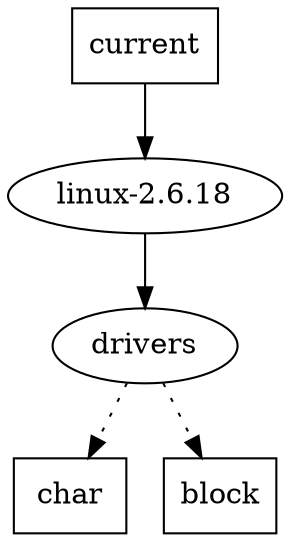 /* Envoy connection bytecounts and claim trees
 * Host: moonraider.cl.cam.ac.uk:9922
 * Time: Sat Dec 30 14:21:01 2006
 */

/* Connections:
 *   moonraider.cl.cam.ac.uk:48395 CLIENT_IN:
 *     messages/bytes in     : 820/12656
 *     messages/bytes out    : 820/31836
 *     new messages/bytes in : 374/5764
 *     new messages/bytes out: 374/14464
 *   moonraider.cl.cam.ac.uk:9923 STORAGE_OUT:
 *     messages/bytes in     : 100/468036
 *     messages/bytes out    : 100/2344
 *     new messages/bytes in : 33/53223
 *     new messages/bytes out: 33/719
 *   skiing-0.xeno.cl.cam.ac.uk:9923 STORAGE_OUT:
 *     messages/bytes in     : 105/499375
 *     messages/bytes out    : 105/2339
 *     new messages/bytes in : 32/58806
 *     new messages/bytes out: 32/704
 *   druid-0.xeno.cl.cam.ac.uk:9922 ENVOY_OUT:
 *     messages/bytes in     : 107/5094
 *     messages/bytes out    : 107/3392
 *     new messages/bytes in : 0/0
 *     new messages/bytes out: 0/0
 *   moonraider-1.xeno.cl.cam.ac.uk:43500 CLIENT_IN:
 *     messages/bytes in     : 4/80
 *     messages/bytes out    : 4/223
 *     new messages/bytes in : 0/0
 *     new messages/bytes out: 0/0
 *   druid-0.xeno.cl.cam.ac.uk:9922 ENVOY_IN:
 *     messages/bytes in     : 288/9200
 *     messages/bytes out    : 288/13058
 *     new messages/bytes in : 72/2322
 *     new messages/bytes out: 73/3214
 *   skiing-0.xeno.cl.cam.ac.uk:9922 ENVOY_OUT:
 *     messages/bytes in     : 4/46
 *     messages/bytes out    : 4/172
 *     new messages/bytes in : 1/7
 *     new messages/bytes out: 1/111
 *   skiing-0.xeno.cl.cam.ac.uk:9922 ENVOY_IN:
 *     messages/bytes in     : 387/11504
 *     messages/bytes out    : 387/17518
 *     new messages/bytes in : 210/6278
 *     new messages/bytes out: 210/9588
 */

/* lease root is /linux/current */
digraph _linux_current {
  _linux_current [shape=box];
  _linux_current_linux_2_6_18_drivers_char [shape=box,label="char"];
  _linux_current_linux_2_6_18_drivers -> _linux_current_linux_2_6_18_drivers_char [style=dotted];
  _linux_current_linux_2_6_18_drivers_block [shape=box,label="block"];
  _linux_current_linux_2_6_18_drivers -> _linux_current_linux_2_6_18_drivers_block [style=dotted];
  _linux_current [label="current"];
  _linux_current -> _linux_current_linux_2_6_18;
  _linux_current_linux_2_6_18 [label="linux-2.6.18"];
  _linux_current_linux_2_6_18 -> _linux_current_linux_2_6_18_drivers;
  _linux_current_linux_2_6_18_drivers [label="drivers"];
}
